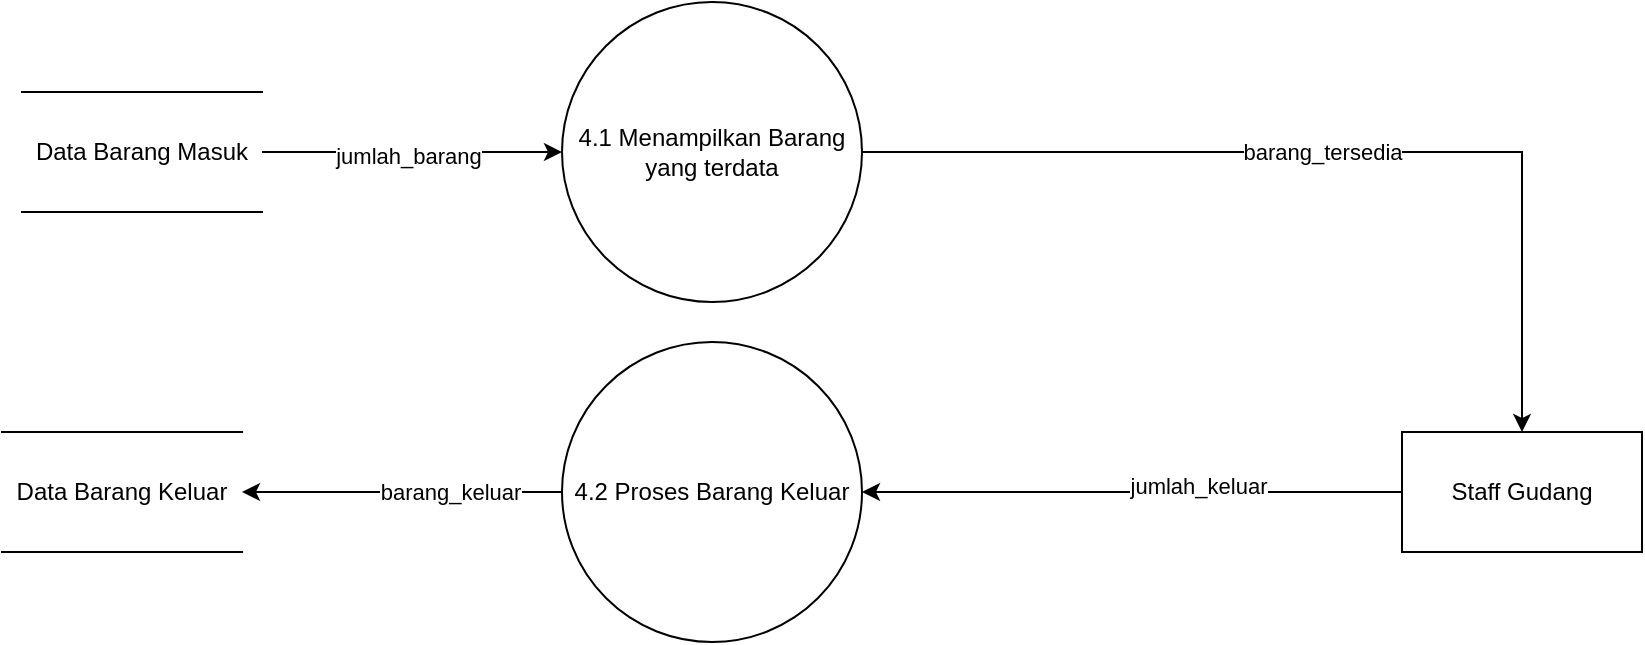 <mxfile version="21.6.3" type="github">
  <diagram name="Page-1" id="jHzI-dSTX2YVJ-ReJYV5">
    <mxGraphModel dx="1434" dy="774" grid="1" gridSize="10" guides="1" tooltips="1" connect="1" arrows="1" fold="1" page="1" pageScale="1" pageWidth="1100" pageHeight="850" math="0" shadow="0">
      <root>
        <mxCell id="0" />
        <mxCell id="1" parent="0" />
        <mxCell id="Hd8K9oajWOV2BBNPC74M-16" style="edgeStyle=orthogonalEdgeStyle;rounded=0;orthogonalLoop=1;jettySize=auto;html=1;exitX=1;exitY=0.5;exitDx=0;exitDy=0;entryX=0.5;entryY=0;entryDx=0;entryDy=0;" parent="1" source="Hd8K9oajWOV2BBNPC74M-18" target="Hd8K9oajWOV2BBNPC74M-21" edge="1">
          <mxGeometry relative="1" as="geometry" />
        </mxCell>
        <mxCell id="Hd8K9oajWOV2BBNPC74M-17" value="barang_tersedia" style="edgeLabel;html=1;align=center;verticalAlign=middle;resizable=0;points=[];" parent="Hd8K9oajWOV2BBNPC74M-16" vertex="1" connectable="0">
          <mxGeometry x="-0.021" relative="1" as="geometry">
            <mxPoint as="offset" />
          </mxGeometry>
        </mxCell>
        <mxCell id="Hd8K9oajWOV2BBNPC74M-18" value="4.1 Menampilkan Barang yang terdata" style="ellipse;whiteSpace=wrap;html=1;aspect=fixed;" parent="1" vertex="1">
          <mxGeometry x="410" y="260" width="150" height="150" as="geometry" />
        </mxCell>
        <mxCell id="Hd8K9oajWOV2BBNPC74M-19" style="edgeStyle=orthogonalEdgeStyle;rounded=0;orthogonalLoop=1;jettySize=auto;html=1;exitX=0;exitY=0.5;exitDx=0;exitDy=0;entryX=1;entryY=0.5;entryDx=0;entryDy=0;" parent="1" source="Hd8K9oajWOV2BBNPC74M-21" target="Hd8K9oajWOV2BBNPC74M-27" edge="1">
          <mxGeometry relative="1" as="geometry" />
        </mxCell>
        <mxCell id="Hd8K9oajWOV2BBNPC74M-20" value="jumlah_keluar" style="edgeLabel;html=1;align=center;verticalAlign=middle;resizable=0;points=[];" parent="Hd8K9oajWOV2BBNPC74M-19" vertex="1" connectable="0">
          <mxGeometry x="-0.241" y="-3" relative="1" as="geometry">
            <mxPoint as="offset" />
          </mxGeometry>
        </mxCell>
        <mxCell id="Hd8K9oajWOV2BBNPC74M-21" value="Staff Gudang" style="rounded=0;whiteSpace=wrap;html=1;" parent="1" vertex="1">
          <mxGeometry x="830" y="475" width="120" height="60" as="geometry" />
        </mxCell>
        <mxCell id="Hd8K9oajWOV2BBNPC74M-22" style="edgeStyle=orthogonalEdgeStyle;rounded=0;orthogonalLoop=1;jettySize=auto;html=1;exitX=1;exitY=0.5;exitDx=0;exitDy=0;entryX=0;entryY=0.5;entryDx=0;entryDy=0;" parent="1" source="Hd8K9oajWOV2BBNPC74M-24" target="Hd8K9oajWOV2BBNPC74M-18" edge="1">
          <mxGeometry relative="1" as="geometry">
            <mxPoint x="400" y="380" as="targetPoint" />
          </mxGeometry>
        </mxCell>
        <mxCell id="Hd8K9oajWOV2BBNPC74M-23" value="jumlah_barang" style="edgeLabel;html=1;align=center;verticalAlign=middle;resizable=0;points=[];" parent="Hd8K9oajWOV2BBNPC74M-22" vertex="1" connectable="0">
          <mxGeometry x="-0.032" y="-2" relative="1" as="geometry">
            <mxPoint as="offset" />
          </mxGeometry>
        </mxCell>
        <mxCell id="Hd8K9oajWOV2BBNPC74M-24" value="Data Barang Masuk" style="shape=partialRectangle;whiteSpace=wrap;html=1;left=0;right=0;fillColor=none;" parent="1" vertex="1">
          <mxGeometry x="140" y="305" width="120" height="60" as="geometry" />
        </mxCell>
        <mxCell id="Hd8K9oajWOV2BBNPC74M-25" style="edgeStyle=orthogonalEdgeStyle;rounded=0;orthogonalLoop=1;jettySize=auto;html=1;exitX=0;exitY=0.5;exitDx=0;exitDy=0;entryX=1;entryY=0.5;entryDx=0;entryDy=0;" parent="1" source="Hd8K9oajWOV2BBNPC74M-27" target="P--2J8JvXFUGpnvOi-eG-1" edge="1">
          <mxGeometry relative="1" as="geometry" />
        </mxCell>
        <mxCell id="Hd8K9oajWOV2BBNPC74M-26" value="barang_keluar" style="edgeLabel;html=1;align=center;verticalAlign=middle;resizable=0;points=[];" parent="Hd8K9oajWOV2BBNPC74M-25" vertex="1" connectable="0">
          <mxGeometry x="-0.295" relative="1" as="geometry">
            <mxPoint as="offset" />
          </mxGeometry>
        </mxCell>
        <mxCell id="Hd8K9oajWOV2BBNPC74M-27" value="4.2 Proses Barang Keluar" style="ellipse;whiteSpace=wrap;html=1;aspect=fixed;" parent="1" vertex="1">
          <mxGeometry x="410" y="430" width="150" height="150" as="geometry" />
        </mxCell>
        <mxCell id="P--2J8JvXFUGpnvOi-eG-1" value="Data Barang Keluar" style="shape=partialRectangle;whiteSpace=wrap;html=1;left=0;right=0;fillColor=none;" vertex="1" parent="1">
          <mxGeometry x="130" y="475" width="120" height="60" as="geometry" />
        </mxCell>
      </root>
    </mxGraphModel>
  </diagram>
</mxfile>
